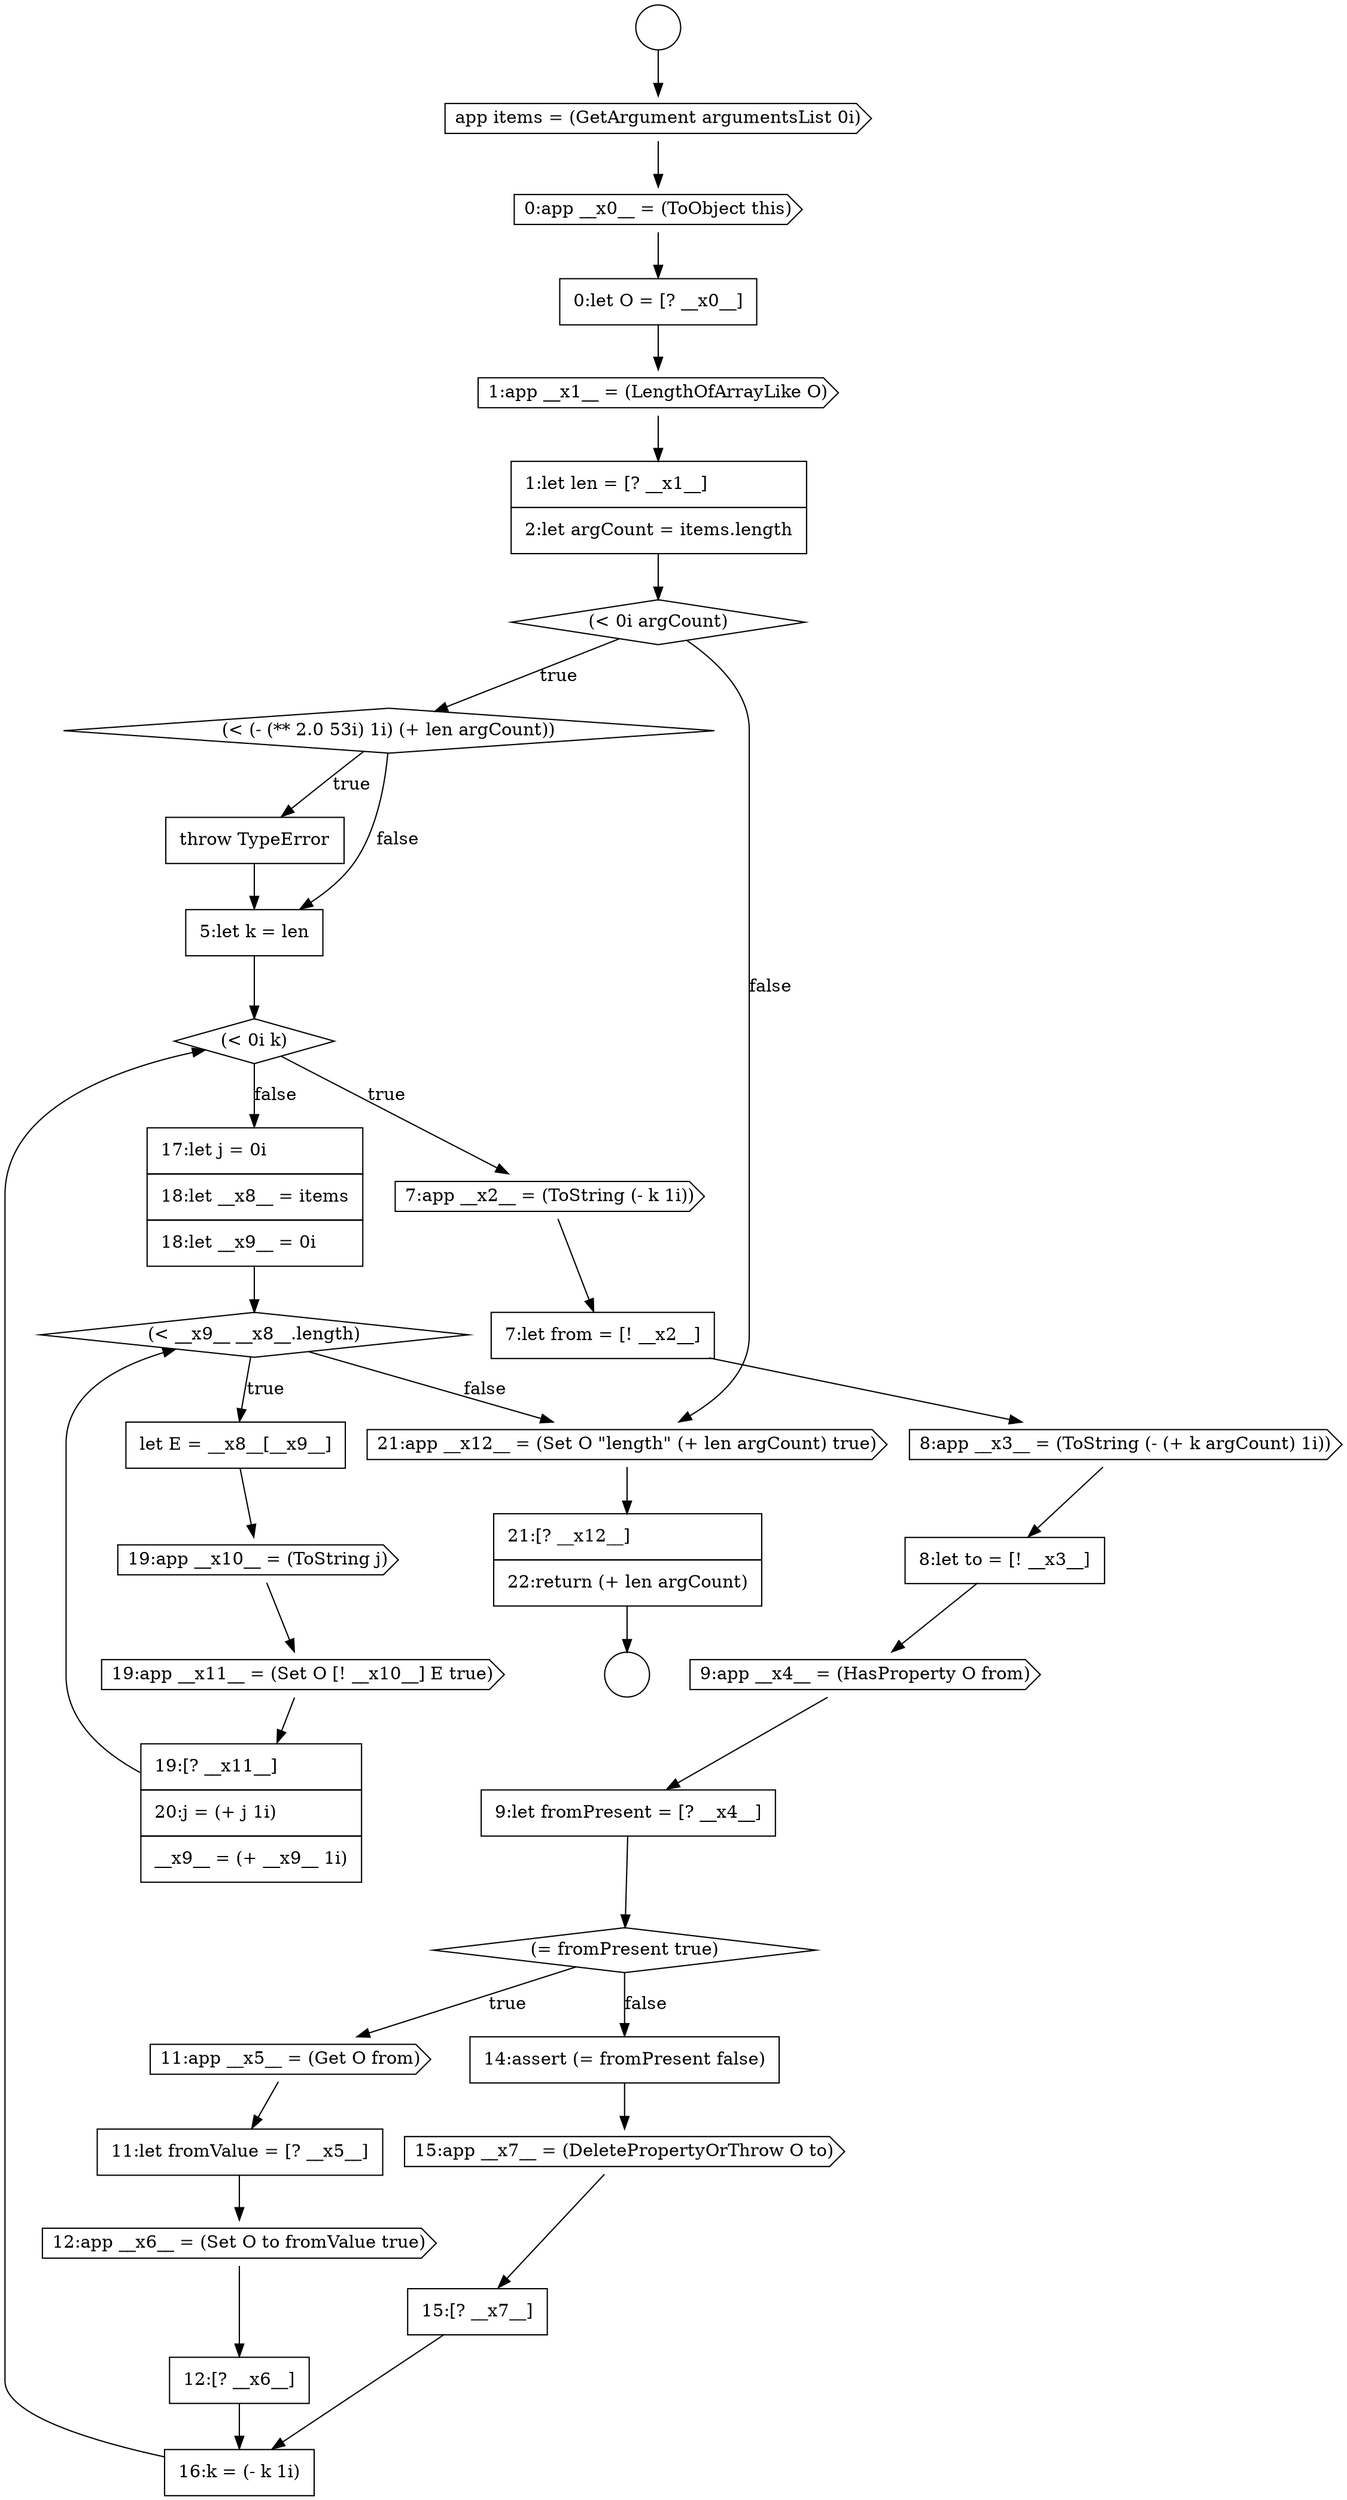 digraph {
  node16619 [shape=circle label=" " color="black" fillcolor="white" style=filled]
  node16640 [shape=none, margin=0, label=<<font color="black">
    <table border="0" cellborder="1" cellspacing="0" cellpadding="10">
      <tr><td align="left">12:[? __x6__]</td></tr>
    </table>
  </font>> color="black" fillcolor="white" style=filled]
  node16648 [shape=cds, label=<<font color="black">19:app __x10__ = (ToString j)</font>> color="black" fillcolor="white" style=filled]
  node16633 [shape=none, margin=0, label=<<font color="black">
    <table border="0" cellborder="1" cellspacing="0" cellpadding="10">
      <tr><td align="left">8:let to = [! __x3__]</td></tr>
    </table>
  </font>> color="black" fillcolor="white" style=filled]
  node16652 [shape=none, margin=0, label=<<font color="black">
    <table border="0" cellborder="1" cellspacing="0" cellpadding="10">
      <tr><td align="left">21:[? __x12__]</td></tr>
      <tr><td align="left">22:return (+ len argCount)</td></tr>
    </table>
  </font>> color="black" fillcolor="white" style=filled]
  node16644 [shape=none, margin=0, label=<<font color="black">
    <table border="0" cellborder="1" cellspacing="0" cellpadding="10">
      <tr><td align="left">16:k = (- k 1i)</td></tr>
    </table>
  </font>> color="black" fillcolor="white" style=filled]
  node16637 [shape=cds, label=<<font color="black">11:app __x5__ = (Get O from)</font>> color="black" fillcolor="white" style=filled]
  node16650 [shape=none, margin=0, label=<<font color="black">
    <table border="0" cellborder="1" cellspacing="0" cellpadding="10">
      <tr><td align="left">19:[? __x11__]</td></tr>
      <tr><td align="left">20:j = (+ j 1i)</td></tr>
      <tr><td align="left">__x9__ = (+ __x9__ 1i)</td></tr>
    </table>
  </font>> color="black" fillcolor="white" style=filled]
  node16635 [shape=none, margin=0, label=<<font color="black">
    <table border="0" cellborder="1" cellspacing="0" cellpadding="10">
      <tr><td align="left">9:let fromPresent = [? __x4__]</td></tr>
    </table>
  </font>> color="black" fillcolor="white" style=filled]
  node16646 [shape=diamond, label=<<font color="black">(&lt; __x9__ __x8__.length)</font>> color="black" fillcolor="white" style=filled]
  node16639 [shape=cds, label=<<font color="black">12:app __x6__ = (Set O to fromValue true)</font>> color="black" fillcolor="white" style=filled]
  node16642 [shape=cds, label=<<font color="black">15:app __x7__ = (DeletePropertyOrThrow O to)</font>> color="black" fillcolor="white" style=filled]
  node16645 [shape=none, margin=0, label=<<font color="black">
    <table border="0" cellborder="1" cellspacing="0" cellpadding="10">
      <tr><td align="left">17:let j = 0i</td></tr>
      <tr><td align="left">18:let __x8__ = items</td></tr>
      <tr><td align="left">18:let __x9__ = 0i</td></tr>
    </table>
  </font>> color="black" fillcolor="white" style=filled]
  node16630 [shape=cds, label=<<font color="black">7:app __x2__ = (ToString (- k 1i))</font>> color="black" fillcolor="white" style=filled]
  node16651 [shape=cds, label=<<font color="black">21:app __x12__ = (Set O &quot;length&quot; (+ len argCount) true)</font>> color="black" fillcolor="white" style=filled]
  node16623 [shape=cds, label=<<font color="black">1:app __x1__ = (LengthOfArrayLike O)</font>> color="black" fillcolor="white" style=filled]
  node16636 [shape=diamond, label=<<font color="black">(= fromPresent true)</font>> color="black" fillcolor="white" style=filled]
  node16641 [shape=none, margin=0, label=<<font color="black">
    <table border="0" cellborder="1" cellspacing="0" cellpadding="10">
      <tr><td align="left">14:assert (= fromPresent false)</td></tr>
    </table>
  </font>> color="black" fillcolor="white" style=filled]
  node16626 [shape=diamond, label=<<font color="black">(&lt; (- (** 2.0 53i) 1i) (+ len argCount))</font>> color="black" fillcolor="white" style=filled]
  node16629 [shape=diamond, label=<<font color="black">(&lt; 0i k)</font>> color="black" fillcolor="white" style=filled]
  node16620 [shape=cds, label=<<font color="black">app items = (GetArgument argumentsList 0i)</font>> color="black" fillcolor="white" style=filled]
  node16625 [shape=diamond, label=<<font color="black">(&lt; 0i argCount)</font>> color="black" fillcolor="white" style=filled]
  node16624 [shape=none, margin=0, label=<<font color="black">
    <table border="0" cellborder="1" cellspacing="0" cellpadding="10">
      <tr><td align="left">1:let len = [? __x1__]</td></tr>
      <tr><td align="left">2:let argCount = items.length</td></tr>
    </table>
  </font>> color="black" fillcolor="white" style=filled]
  node16634 [shape=cds, label=<<font color="black">9:app __x4__ = (HasProperty O from)</font>> color="black" fillcolor="white" style=filled]
  node16649 [shape=cds, label=<<font color="black">19:app __x11__ = (Set O [! __x10__] E true)</font>> color="black" fillcolor="white" style=filled]
  node16647 [shape=none, margin=0, label=<<font color="black">
    <table border="0" cellborder="1" cellspacing="0" cellpadding="10">
      <tr><td align="left">let E = __x8__[__x9__]</td></tr>
    </table>
  </font>> color="black" fillcolor="white" style=filled]
  node16632 [shape=cds, label=<<font color="black">8:app __x3__ = (ToString (- (+ k argCount) 1i))</font>> color="black" fillcolor="white" style=filled]
  node16621 [shape=cds, label=<<font color="black">0:app __x0__ = (ToObject this)</font>> color="black" fillcolor="white" style=filled]
  node16638 [shape=none, margin=0, label=<<font color="black">
    <table border="0" cellborder="1" cellspacing="0" cellpadding="10">
      <tr><td align="left">11:let fromValue = [? __x5__]</td></tr>
    </table>
  </font>> color="black" fillcolor="white" style=filled]
  node16643 [shape=none, margin=0, label=<<font color="black">
    <table border="0" cellborder="1" cellspacing="0" cellpadding="10">
      <tr><td align="left">15:[? __x7__]</td></tr>
    </table>
  </font>> color="black" fillcolor="white" style=filled]
  node16628 [shape=none, margin=0, label=<<font color="black">
    <table border="0" cellborder="1" cellspacing="0" cellpadding="10">
      <tr><td align="left">5:let k = len</td></tr>
    </table>
  </font>> color="black" fillcolor="white" style=filled]
  node16631 [shape=none, margin=0, label=<<font color="black">
    <table border="0" cellborder="1" cellspacing="0" cellpadding="10">
      <tr><td align="left">7:let from = [! __x2__]</td></tr>
    </table>
  </font>> color="black" fillcolor="white" style=filled]
  node16618 [shape=circle label=" " color="black" fillcolor="white" style=filled]
  node16627 [shape=none, margin=0, label=<<font color="black">
    <table border="0" cellborder="1" cellspacing="0" cellpadding="10">
      <tr><td align="left">throw TypeError</td></tr>
    </table>
  </font>> color="black" fillcolor="white" style=filled]
  node16622 [shape=none, margin=0, label=<<font color="black">
    <table border="0" cellborder="1" cellspacing="0" cellpadding="10">
      <tr><td align="left">0:let O = [? __x0__]</td></tr>
    </table>
  </font>> color="black" fillcolor="white" style=filled]
  node16642 -> node16643 [ color="black"]
  node16624 -> node16625 [ color="black"]
  node16651 -> node16652 [ color="black"]
  node16644 -> node16629 [ color="black"]
  node16652 -> node16619 [ color="black"]
  node16649 -> node16650 [ color="black"]
  node16629 -> node16630 [label=<<font color="black">true</font>> color="black"]
  node16629 -> node16645 [label=<<font color="black">false</font>> color="black"]
  node16620 -> node16621 [ color="black"]
  node16626 -> node16627 [label=<<font color="black">true</font>> color="black"]
  node16626 -> node16628 [label=<<font color="black">false</font>> color="black"]
  node16648 -> node16649 [ color="black"]
  node16647 -> node16648 [ color="black"]
  node16645 -> node16646 [ color="black"]
  node16625 -> node16626 [label=<<font color="black">true</font>> color="black"]
  node16625 -> node16651 [label=<<font color="black">false</font>> color="black"]
  node16631 -> node16632 [ color="black"]
  node16650 -> node16646 [ color="black"]
  node16628 -> node16629 [ color="black"]
  node16646 -> node16647 [label=<<font color="black">true</font>> color="black"]
  node16646 -> node16651 [label=<<font color="black">false</font>> color="black"]
  node16630 -> node16631 [ color="black"]
  node16636 -> node16637 [label=<<font color="black">true</font>> color="black"]
  node16636 -> node16641 [label=<<font color="black">false</font>> color="black"]
  node16623 -> node16624 [ color="black"]
  node16637 -> node16638 [ color="black"]
  node16639 -> node16640 [ color="black"]
  node16634 -> node16635 [ color="black"]
  node16640 -> node16644 [ color="black"]
  node16618 -> node16620 [ color="black"]
  node16635 -> node16636 [ color="black"]
  node16622 -> node16623 [ color="black"]
  node16632 -> node16633 [ color="black"]
  node16633 -> node16634 [ color="black"]
  node16643 -> node16644 [ color="black"]
  node16641 -> node16642 [ color="black"]
  node16638 -> node16639 [ color="black"]
  node16627 -> node16628 [ color="black"]
  node16621 -> node16622 [ color="black"]
}
